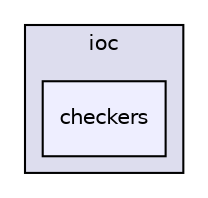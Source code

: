 digraph "src/ioc/checkers" {
  compound=true
  node [ fontsize="10", fontname="Helvetica"];
  edge [ labelfontsize="10", labelfontname="Helvetica"];
  subgraph clusterdir_132d9c591ce68e492336e5ab1a5b0159 {
    graph [ bgcolor="#ddddee", pencolor="black", label="ioc" fontname="Helvetica", fontsize="10", URL="dir_132d9c591ce68e492336e5ab1a5b0159.html"]
  dir_6183e6219c1d0fdecddb0f899dde17a2 [shape=box, label="checkers", style="filled", fillcolor="#eeeeff", pencolor="black", URL="dir_6183e6219c1d0fdecddb0f899dde17a2.html"];
  }
}
